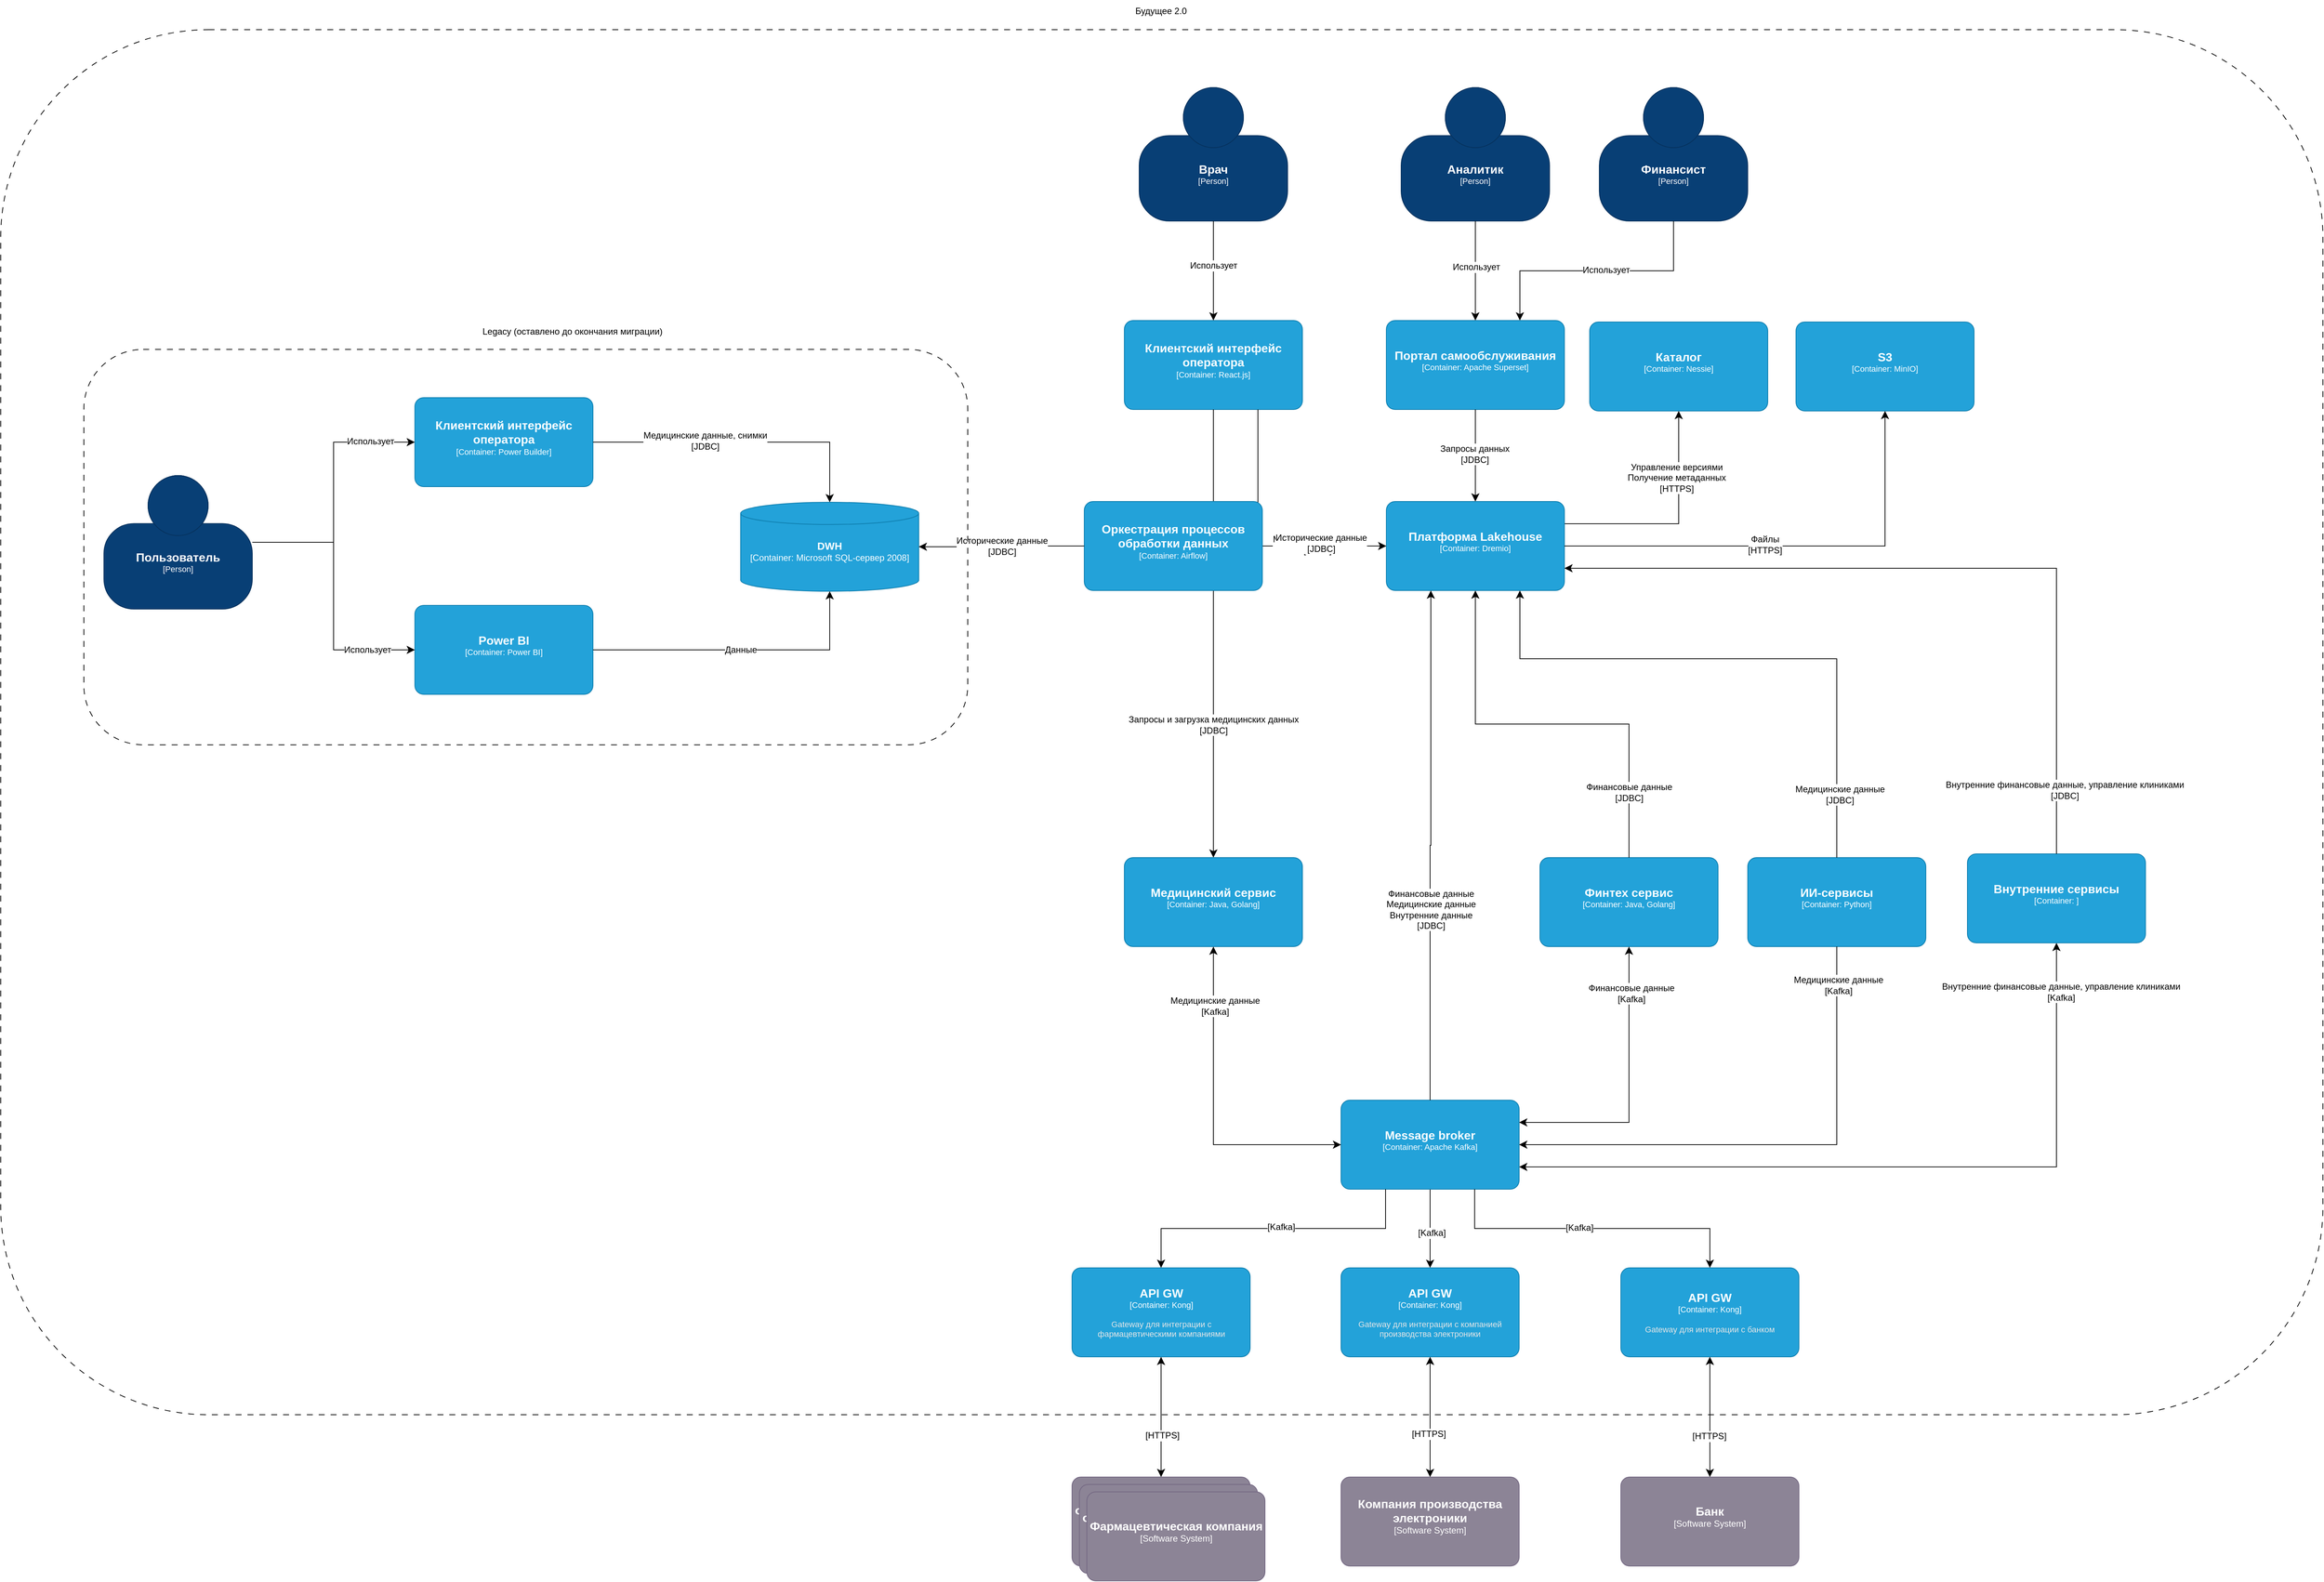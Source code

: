 <mxfile version="26.2.2">
  <diagram name="Страница — 1" id="uG7q1EEevYNbxXRL8vZJ">
    <mxGraphModel dx="4536" dy="4924" grid="0" gridSize="10" guides="1" tooltips="1" connect="1" arrows="1" fold="1" page="0" pageScale="1" pageWidth="827" pageHeight="1169" math="0" shadow="0">
      <root>
        <mxCell id="0" />
        <mxCell id="1" parent="0" />
        <mxCell id="SdztTcA0f9l99ZBEHNse-6" value="" style="rounded=1;whiteSpace=wrap;html=1;fontFamily=Helvetica;fontSize=12;fontColor=default;labelBackgroundColor=default;dashed=1;fillColor=none;dashPattern=8 8;" parent="1" vertex="1">
          <mxGeometry x="-129" y="-2157" width="3129" height="1867" as="geometry" />
        </mxCell>
        <object placeholders="1" c4Name="Фармацевтическая компания" c4Type="Software System" c4Description="" label="&lt;font style=&quot;font-size: 16px&quot;&gt;&lt;b&gt;%c4Name%&lt;/b&gt;&lt;/font&gt;&lt;div&gt;[%c4Type%]&lt;/div&gt;&lt;br&gt;&lt;div&gt;&lt;font style=&quot;font-size: 11px&quot;&gt;&lt;font color=&quot;#cccccc&quot;&gt;%c4Description%&lt;/font&gt;&lt;/div&gt;" id="SdztTcA0f9l99ZBEHNse-5">
          <mxCell style="rounded=1;whiteSpace=wrap;html=1;labelBackgroundColor=none;fillColor=#8C8496;fontColor=#ffffff;align=center;arcSize=10;strokeColor=#736782;metaEdit=1;resizable=0;points=[[0.25,0,0],[0.5,0,0],[0.75,0,0],[1,0.25,0],[1,0.5,0],[1,0.75,0],[0.75,1,0],[0.5,1,0],[0.25,1,0],[0,0.75,0],[0,0.5,0],[0,0.25,0]];" parent="1" vertex="1">
            <mxGeometry x="1314.5" y="-206" width="240" height="120" as="geometry" />
          </mxCell>
        </object>
        <object placeholders="1" c4Name="ИИ-сервисы" c4Type="Container" c4Technology="Python" c4Description="" label="&lt;font style=&quot;font-size: 16px&quot;&gt;&lt;b&gt;%c4Name%&lt;/b&gt;&lt;/font&gt;&lt;div&gt;[%c4Type%: %c4Technology%]&lt;/div&gt;&lt;br&gt;&lt;div&gt;&lt;font style=&quot;font-size: 11px&quot;&gt;&lt;font color=&quot;#E6E6E6&quot;&gt;%c4Description%&lt;/font&gt;&lt;/div&gt;" id="SdztTcA0f9l99ZBEHNse-11">
          <mxCell style="rounded=1;whiteSpace=wrap;html=1;fontSize=11;labelBackgroundColor=none;fillColor=#23A2D9;fontColor=#ffffff;align=center;arcSize=10;strokeColor=#0E7DAD;metaEdit=1;resizable=0;points=[[0.25,0,0],[0.5,0,0],[0.75,0,0],[1,0.25,0],[1,0.5,0],[1,0.75,0],[0.75,1,0],[0.5,1,0],[0.25,1,0],[0,0.75,0],[0,0.5,0],[0,0.25,0]];" parent="1" vertex="1">
            <mxGeometry x="2225" y="-1041" width="240" height="120" as="geometry" />
          </mxCell>
        </object>
        <mxCell id="SdztTcA0f9l99ZBEHNse-26" style="edgeStyle=orthogonalEdgeStyle;shape=connector;rounded=0;orthogonalLoop=1;jettySize=auto;html=1;strokeColor=default;align=center;verticalAlign=middle;fontFamily=Helvetica;fontSize=12;fontColor=default;labelBackgroundColor=default;startSize=8;endArrow=classic;endSize=8;exitX=1;exitY=0.75;exitDx=0;exitDy=0;exitPerimeter=0;startArrow=classic;startFill=1;" parent="1" source="SdztTcA0f9l99ZBEHNse-15" target="SdztTcA0f9l99ZBEHNse-25" edge="1">
          <mxGeometry relative="1" as="geometry">
            <mxPoint x="1381" y="-775" as="sourcePoint" />
          </mxGeometry>
        </mxCell>
        <mxCell id="SdztTcA0f9l99ZBEHNse-27" value="Внутренние финансовые данные, управление клиниками&lt;div&gt;[Kafka]&lt;/div&gt;" style="edgeLabel;html=1;align=center;verticalAlign=middle;resizable=0;points=[];fontSize=12;fontFamily=Helvetica;fontColor=default;labelBackgroundColor=default;" parent="SdztTcA0f9l99ZBEHNse-26" vertex="1" connectable="0">
          <mxGeometry x="-0.192" y="2" relative="1" as="geometry">
            <mxPoint x="315" y="-234" as="offset" />
          </mxGeometry>
        </mxCell>
        <mxCell id="SdztTcA0f9l99ZBEHNse-100" style="edgeStyle=orthogonalEdgeStyle;shape=connector;rounded=0;orthogonalLoop=1;jettySize=auto;html=1;strokeColor=default;align=center;verticalAlign=middle;fontFamily=Helvetica;fontSize=12;fontColor=default;labelBackgroundColor=default;startSize=8;endArrow=classic;endSize=8;" parent="1" source="SdztTcA0f9l99ZBEHNse-15" target="SdztTcA0f9l99ZBEHNse-97" edge="1">
          <mxGeometry relative="1" as="geometry" />
        </mxCell>
        <mxCell id="SdztTcA0f9l99ZBEHNse-109" value="[Kafka]" style="edgeLabel;html=1;align=center;verticalAlign=middle;resizable=0;points=[];fontSize=12;fontFamily=Helvetica;fontColor=default;labelBackgroundColor=default;" parent="SdztTcA0f9l99ZBEHNse-100" vertex="1" connectable="0">
          <mxGeometry x="0.104" y="2" relative="1" as="geometry">
            <mxPoint as="offset" />
          </mxGeometry>
        </mxCell>
        <object placeholders="1" c4Name="Message broker" c4Type="Container" c4Technology="Apache Kafka" c4Description="" label="&lt;font style=&quot;font-size: 16px&quot;&gt;&lt;b&gt;%c4Name%&lt;/b&gt;&lt;/font&gt;&lt;div&gt;[%c4Type%: %c4Technology%]&lt;/div&gt;&lt;br&gt;&lt;div&gt;&lt;font style=&quot;font-size: 11px&quot;&gt;&lt;font color=&quot;#E6E6E6&quot;&gt;%c4Description%&lt;/font&gt;&lt;/div&gt;" id="SdztTcA0f9l99ZBEHNse-15">
          <mxCell style="rounded=1;whiteSpace=wrap;html=1;fontSize=11;labelBackgroundColor=none;fillColor=#23A2D9;fontColor=#ffffff;align=center;arcSize=10;strokeColor=#0E7DAD;metaEdit=1;resizable=0;points=[[0.25,0,0],[0.5,0,0],[0.75,0,0],[1,0.25,0],[1,0.5,0],[1,0.75,0],[0.75,1,0],[0.5,1,0],[0.25,1,0],[0,0.75,0],[0,0.5,0],[0,0.25,0]];" parent="1" vertex="1">
            <mxGeometry x="1677" y="-714" width="240" height="120" as="geometry" />
          </mxCell>
        </object>
        <object placeholders="1" c4Name="Финтех сервис" c4Type="Container" c4Technology="Java, Golang" c4Description="" label="&lt;font style=&quot;font-size: 16px&quot;&gt;&lt;b&gt;%c4Name%&lt;/b&gt;&lt;/font&gt;&lt;div&gt;[%c4Type%: %c4Technology%]&lt;/div&gt;&lt;br&gt;&lt;div&gt;&lt;font style=&quot;font-size: 11px&quot;&gt;&lt;font color=&quot;#E6E6E6&quot;&gt;%c4Description%&lt;/font&gt;&lt;/div&gt;" id="SdztTcA0f9l99ZBEHNse-17">
          <mxCell style="rounded=1;whiteSpace=wrap;html=1;fontSize=11;labelBackgroundColor=none;fillColor=#23A2D9;fontColor=#ffffff;align=center;arcSize=10;strokeColor=#0E7DAD;metaEdit=1;resizable=0;points=[[0.25,0,0],[0.5,0,0],[0.75,0,0],[1,0.25,0],[1,0.5,0],[1,0.75,0],[0.75,1,0],[0.5,1,0],[0.25,1,0],[0,0.75,0],[0,0.5,0],[0,0.25,0]];" parent="1" vertex="1">
            <mxGeometry x="1945" y="-1041" width="240" height="120" as="geometry" />
          </mxCell>
        </object>
        <object placeholders="1" c4Name="Клиентский интерфейс оператора" c4Type="Container" c4Technology="React.js" c4Description="" label="&lt;font style=&quot;font-size: 16px&quot;&gt;&lt;b&gt;%c4Name%&lt;/b&gt;&lt;/font&gt;&lt;div&gt;[%c4Type%: %c4Technology%]&lt;/div&gt;&lt;br&gt;&lt;div&gt;&lt;font style=&quot;font-size: 11px&quot;&gt;&lt;font color=&quot;#E6E6E6&quot;&gt;%c4Description%&lt;/font&gt;&lt;/div&gt;" id="SdztTcA0f9l99ZBEHNse-18">
          <mxCell style="rounded=1;whiteSpace=wrap;html=1;fontSize=11;labelBackgroundColor=none;fillColor=#23A2D9;fontColor=#ffffff;align=center;arcSize=10;strokeColor=#0E7DAD;metaEdit=1;resizable=0;points=[[0.25,0,0],[0.5,0,0],[0.75,0,0],[1,0.25,0],[1,0.5,0],[1,0.75,0],[0.75,1,0],[0.5,1,0],[0.25,1,0],[0,0.75,0],[0,0.5,0],[0,0.25,0]];" parent="1" vertex="1">
            <mxGeometry x="1385" y="-1765" width="240" height="120" as="geometry" />
          </mxCell>
        </object>
        <object placeholders="1" c4Name="Внутренние сервисы" c4Type="Container" c4Technology="" c4Description="" label="&lt;font style=&quot;font-size: 16px&quot;&gt;&lt;b&gt;%c4Name%&lt;/b&gt;&lt;/font&gt;&lt;div&gt;[%c4Type%: %c4Technology%]&lt;/div&gt;&lt;br&gt;&lt;div&gt;&lt;font style=&quot;font-size: 11px&quot;&gt;&lt;font color=&quot;#E6E6E6&quot;&gt;%c4Description%&lt;/font&gt;&lt;/div&gt;" id="SdztTcA0f9l99ZBEHNse-25">
          <mxCell style="rounded=1;whiteSpace=wrap;html=1;fontSize=11;labelBackgroundColor=none;fillColor=#23A2D9;fontColor=#ffffff;align=center;arcSize=10;strokeColor=#0E7DAD;metaEdit=1;resizable=0;points=[[0.25,0,0],[0.5,0,0],[0.75,0,0],[1,0.25,0],[1,0.5,0],[1,0.75,0],[0.75,1,0],[0.5,1,0],[0.25,1,0],[0,0.75,0],[0,0.5,0],[0,0.25,0]];" parent="1" vertex="1">
            <mxGeometry x="2521" y="-1046" width="240" height="120" as="geometry" />
          </mxCell>
        </object>
        <object placeholders="1" c4Name="Каталог" c4Type="Container" c4Technology="Nessie" c4Description="" label="&lt;font style=&quot;font-size: 16px&quot;&gt;&lt;b&gt;%c4Name%&lt;/b&gt;&lt;/font&gt;&lt;div&gt;[%c4Type%: %c4Technology%]&lt;/div&gt;&lt;br&gt;&lt;div&gt;&lt;font style=&quot;font-size: 11px&quot;&gt;&lt;font color=&quot;#E6E6E6&quot;&gt;%c4Description%&lt;/font&gt;&lt;/div&gt;" id="SdztTcA0f9l99ZBEHNse-34">
          <mxCell style="rounded=1;whiteSpace=wrap;html=1;fontSize=11;labelBackgroundColor=none;fillColor=#23A2D9;fontColor=#ffffff;align=center;arcSize=10;strokeColor=#0E7DAD;metaEdit=1;resizable=0;points=[[0.25,0,0],[0.5,0,0],[0.75,0,0],[1,0.25,0],[1,0.5,0],[1,0.75,0],[0.75,1,0],[0.5,1,0],[0.25,1,0],[0,0.75,0],[0,0.5,0],[0,0.25,0]];" parent="1" vertex="1">
            <mxGeometry x="2012" y="-1763" width="240" height="120" as="geometry" />
          </mxCell>
        </object>
        <object placeholders="1" c4Name="S3" c4Type="Container" c4Technology="MinIO" c4Description="" label="&lt;font style=&quot;font-size: 16px&quot;&gt;&lt;b&gt;%c4Name%&lt;/b&gt;&lt;/font&gt;&lt;div&gt;[%c4Type%: %c4Technology%]&lt;/div&gt;&lt;br&gt;&lt;div&gt;&lt;font style=&quot;font-size: 11px&quot;&gt;&lt;font color=&quot;#E6E6E6&quot;&gt;%c4Description%&lt;/font&gt;&lt;/div&gt;" id="SdztTcA0f9l99ZBEHNse-35">
          <mxCell style="rounded=1;whiteSpace=wrap;html=1;fontSize=11;labelBackgroundColor=none;fillColor=#23A2D9;fontColor=#ffffff;align=center;arcSize=10;strokeColor=#0E7DAD;metaEdit=1;resizable=0;points=[[0.25,0,0],[0.5,0,0],[0.75,0,0],[1,0.25,0],[1,0.5,0],[1,0.75,0],[0.75,1,0],[0.5,1,0],[0.25,1,0],[0,0.75,0],[0,0.5,0],[0,0.25,0]];" parent="1" vertex="1">
            <mxGeometry x="2290" y="-1763" width="240" height="120" as="geometry" />
          </mxCell>
        </object>
        <mxCell id="SdztTcA0f9l99ZBEHNse-37" style="edgeStyle=orthogonalEdgeStyle;shape=connector;rounded=0;orthogonalLoop=1;jettySize=auto;html=1;strokeColor=default;align=center;verticalAlign=middle;fontFamily=Helvetica;fontSize=12;fontColor=default;labelBackgroundColor=default;startSize=8;endArrow=classic;endSize=8;exitX=1;exitY=0.25;exitDx=0;exitDy=0;exitPerimeter=0;" parent="1" source="SdztTcA0f9l99ZBEHNse-36" target="SdztTcA0f9l99ZBEHNse-34" edge="1">
          <mxGeometry relative="1" as="geometry" />
        </mxCell>
        <mxCell id="SdztTcA0f9l99ZBEHNse-75" value="&lt;div&gt;Управление версиями&lt;/div&gt;&lt;div&gt;Получение метаданных&lt;/div&gt;[HTTPS]" style="edgeLabel;html=1;align=center;verticalAlign=middle;resizable=0;points=[];fontSize=12;fontFamily=Helvetica;fontColor=default;labelBackgroundColor=default;" parent="SdztTcA0f9l99ZBEHNse-37" vertex="1" connectable="0">
          <mxGeometry x="0.412" y="3" relative="1" as="geometry">
            <mxPoint as="offset" />
          </mxGeometry>
        </mxCell>
        <object placeholders="1" c4Name="Платформа Lakehouse" c4Type="Container" c4Technology="Dremio" c4Description="" label="&lt;font style=&quot;font-size: 16px&quot;&gt;&lt;b&gt;%c4Name%&lt;/b&gt;&lt;/font&gt;&lt;div&gt;[%c4Type%: %c4Technology%]&lt;/div&gt;&lt;br&gt;&lt;div&gt;&lt;font style=&quot;font-size: 11px&quot;&gt;&lt;font color=&quot;#E6E6E6&quot;&gt;%c4Description%&lt;/font&gt;&lt;/div&gt;" id="SdztTcA0f9l99ZBEHNse-36">
          <mxCell style="rounded=1;whiteSpace=wrap;html=1;fontSize=11;labelBackgroundColor=none;fillColor=#23A2D9;fontColor=#ffffff;align=center;arcSize=10;strokeColor=#0E7DAD;metaEdit=1;resizable=0;points=[[0.25,0,0],[0.5,0,0],[0.75,0,0],[1,0.25,0],[1,0.5,0],[1,0.75,0],[0.75,1,0],[0.5,1,0],[0.25,1,0],[0,0.75,0],[0,0.5,0],[0,0.25,0]];" parent="1" vertex="1">
            <mxGeometry x="1738" y="-1521" width="240" height="120" as="geometry" />
          </mxCell>
        </object>
        <mxCell id="SdztTcA0f9l99ZBEHNse-38" style="edgeStyle=orthogonalEdgeStyle;shape=connector;rounded=0;orthogonalLoop=1;jettySize=auto;html=1;entryX=0.5;entryY=1;entryDx=0;entryDy=0;entryPerimeter=0;strokeColor=default;align=center;verticalAlign=middle;fontFamily=Helvetica;fontSize=12;fontColor=default;labelBackgroundColor=default;startSize=8;endArrow=classic;endSize=8;" parent="1" source="SdztTcA0f9l99ZBEHNse-36" target="SdztTcA0f9l99ZBEHNse-35" edge="1">
          <mxGeometry relative="1" as="geometry" />
        </mxCell>
        <mxCell id="SdztTcA0f9l99ZBEHNse-76" value="Файлы&lt;div&gt;[HTTPS]&lt;/div&gt;" style="edgeLabel;html=1;align=center;verticalAlign=middle;resizable=0;points=[];fontSize=12;fontFamily=Helvetica;fontColor=default;labelBackgroundColor=default;" parent="SdztTcA0f9l99ZBEHNse-38" vertex="1" connectable="0">
          <mxGeometry x="-0.12" y="2" relative="1" as="geometry">
            <mxPoint as="offset" />
          </mxGeometry>
        </mxCell>
        <object placeholders="1" c4Name="Портал самообслуживания" c4Type="Container" c4Technology="Apache Superset" c4Description="" label="&lt;font style=&quot;font-size: 16px&quot;&gt;&lt;b&gt;%c4Name%&lt;/b&gt;&lt;/font&gt;&lt;div&gt;[%c4Type%: %c4Technology%]&lt;/div&gt;&lt;br&gt;&lt;div&gt;&lt;font style=&quot;font-size: 11px&quot;&gt;&lt;font color=&quot;#E6E6E6&quot;&gt;%c4Description%&lt;/font&gt;&lt;/div&gt;" id="SdztTcA0f9l99ZBEHNse-52">
          <mxCell style="rounded=1;whiteSpace=wrap;html=1;fontSize=11;labelBackgroundColor=none;fillColor=#23A2D9;fontColor=#ffffff;align=center;arcSize=10;strokeColor=#0E7DAD;metaEdit=1;resizable=0;points=[[0.25,0,0],[0.5,0,0],[0.75,0,0],[1,0.25,0],[1,0.5,0],[1,0.75,0],[0.75,1,0],[0.5,1,0],[0.25,1,0],[0,0.75,0],[0,0.5,0],[0,0.25,0]];" parent="1" vertex="1">
            <mxGeometry x="1738" y="-1765" width="240" height="120" as="geometry" />
          </mxCell>
        </object>
        <mxCell id="SdztTcA0f9l99ZBEHNse-58" style="edgeStyle=orthogonalEdgeStyle;shape=connector;rounded=0;orthogonalLoop=1;jettySize=auto;html=1;entryX=0.75;entryY=1;entryDx=0;entryDy=0;entryPerimeter=0;strokeColor=default;align=center;verticalAlign=middle;fontFamily=Helvetica;fontSize=12;fontColor=default;labelBackgroundColor=default;startSize=8;endArrow=classic;endSize=8;exitX=0.5;exitY=0;exitDx=0;exitDy=0;exitPerimeter=0;" parent="1" source="SdztTcA0f9l99ZBEHNse-11" target="SdztTcA0f9l99ZBEHNse-36" edge="1">
          <mxGeometry relative="1" as="geometry">
            <Array as="points">
              <mxPoint x="2345" y="-1309" />
              <mxPoint x="1918" y="-1309" />
            </Array>
          </mxGeometry>
        </mxCell>
        <mxCell id="SdztTcA0f9l99ZBEHNse-78" value="Медицинские данные&lt;div&gt;[JDBC]&lt;/div&gt;" style="edgeLabel;html=1;align=center;verticalAlign=middle;resizable=0;points=[];fontSize=12;fontFamily=Helvetica;fontColor=default;labelBackgroundColor=default;" parent="SdztTcA0f9l99ZBEHNse-58" vertex="1" connectable="0">
          <mxGeometry x="0.656" y="-2" relative="1" as="geometry">
            <mxPoint x="387" y="185" as="offset" />
          </mxGeometry>
        </mxCell>
        <mxCell id="SdztTcA0f9l99ZBEHNse-59" style="edgeStyle=orthogonalEdgeStyle;shape=connector;rounded=0;orthogonalLoop=1;jettySize=auto;html=1;strokeColor=default;align=center;verticalAlign=middle;fontFamily=Helvetica;fontSize=12;fontColor=default;labelBackgroundColor=default;startSize=8;endArrow=classic;endSize=8;exitX=0.5;exitY=0;exitDx=0;exitDy=0;exitPerimeter=0;" parent="1" source="SdztTcA0f9l99ZBEHNse-17" target="SdztTcA0f9l99ZBEHNse-36" edge="1">
          <mxGeometry relative="1" as="geometry" />
        </mxCell>
        <mxCell id="SdztTcA0f9l99ZBEHNse-77" value="&lt;div&gt;Финансовые данные&lt;/div&gt;[JDBC]" style="edgeLabel;html=1;align=center;verticalAlign=middle;resizable=0;points=[];fontSize=12;fontFamily=Helvetica;fontColor=default;labelBackgroundColor=default;" parent="SdztTcA0f9l99ZBEHNse-59" vertex="1" connectable="0">
          <mxGeometry x="0.547" relative="1" as="geometry">
            <mxPoint x="207" y="143" as="offset" />
          </mxGeometry>
        </mxCell>
        <mxCell id="SdztTcA0f9l99ZBEHNse-60" style="edgeStyle=orthogonalEdgeStyle;shape=connector;rounded=0;orthogonalLoop=1;jettySize=auto;html=1;entryX=1;entryY=0.25;entryDx=0;entryDy=0;entryPerimeter=0;strokeColor=default;align=center;verticalAlign=middle;fontFamily=Helvetica;fontSize=12;fontColor=default;labelBackgroundColor=default;startSize=8;endArrow=classic;endSize=8;exitX=0.5;exitY=1;exitDx=0;exitDy=0;exitPerimeter=0;startArrow=classic;startFill=1;" parent="1" source="SdztTcA0f9l99ZBEHNse-17" target="SdztTcA0f9l99ZBEHNse-15" edge="1">
          <mxGeometry relative="1" as="geometry" />
        </mxCell>
        <mxCell id="SdztTcA0f9l99ZBEHNse-62" value="Финансовые данные&lt;div&gt;[Kafka]&lt;/div&gt;" style="edgeLabel;html=1;align=center;verticalAlign=middle;resizable=0;points=[];fontSize=12;fontFamily=Helvetica;fontColor=default;labelBackgroundColor=default;" parent="SdztTcA0f9l99ZBEHNse-60" vertex="1" connectable="0">
          <mxGeometry x="-0.084" y="3" relative="1" as="geometry">
            <mxPoint y="-114" as="offset" />
          </mxGeometry>
        </mxCell>
        <mxCell id="SdztTcA0f9l99ZBEHNse-61" style="edgeStyle=orthogonalEdgeStyle;shape=connector;rounded=0;orthogonalLoop=1;jettySize=auto;html=1;entryX=1;entryY=0.5;entryDx=0;entryDy=0;entryPerimeter=0;strokeColor=default;align=center;verticalAlign=middle;fontFamily=Helvetica;fontSize=12;fontColor=default;labelBackgroundColor=default;startSize=8;endArrow=classic;endSize=8;exitX=0.5;exitY=1;exitDx=0;exitDy=0;exitPerimeter=0;" parent="1" source="SdztTcA0f9l99ZBEHNse-11" target="SdztTcA0f9l99ZBEHNse-15" edge="1">
          <mxGeometry relative="1" as="geometry" />
        </mxCell>
        <mxCell id="SdztTcA0f9l99ZBEHNse-63" value="Медицинские данные&lt;div&gt;[Kafka]&lt;/div&gt;" style="edgeLabel;html=1;align=center;verticalAlign=middle;resizable=0;points=[];fontSize=12;fontFamily=Helvetica;fontColor=default;labelBackgroundColor=default;" parent="SdztTcA0f9l99ZBEHNse-61" vertex="1" connectable="0">
          <mxGeometry x="0.319" y="1" relative="1" as="geometry">
            <mxPoint x="193" y="-216" as="offset" />
          </mxGeometry>
        </mxCell>
        <mxCell id="SdztTcA0f9l99ZBEHNse-65" style="edgeStyle=orthogonalEdgeStyle;shape=connector;rounded=0;orthogonalLoop=1;jettySize=auto;html=1;exitX=0.5;exitY=0;exitDx=0;exitDy=0;exitPerimeter=0;entryX=1;entryY=0.75;entryDx=0;entryDy=0;entryPerimeter=0;strokeColor=default;align=center;verticalAlign=middle;fontFamily=Helvetica;fontSize=12;fontColor=default;labelBackgroundColor=default;startSize=8;endArrow=classic;endSize=8;" parent="1" source="SdztTcA0f9l99ZBEHNse-25" target="SdztTcA0f9l99ZBEHNse-36" edge="1">
          <mxGeometry relative="1" as="geometry">
            <Array as="points">
              <mxPoint x="2641" y="-1431" />
            </Array>
          </mxGeometry>
        </mxCell>
        <mxCell id="SdztTcA0f9l99ZBEHNse-79" value="Внутренние финансовые данные, управление клиниками&lt;div&gt;[JDBC]&lt;/div&gt;" style="edgeLabel;html=1;align=center;verticalAlign=middle;resizable=0;points=[];fontSize=12;fontFamily=Helvetica;fontColor=default;labelBackgroundColor=default;" parent="SdztTcA0f9l99ZBEHNse-65" vertex="1" connectable="0">
          <mxGeometry x="0.747" y="-2" relative="1" as="geometry">
            <mxPoint x="541" y="301" as="offset" />
          </mxGeometry>
        </mxCell>
        <mxCell id="SdztTcA0f9l99ZBEHNse-66" style="edgeStyle=orthogonalEdgeStyle;shape=connector;rounded=0;orthogonalLoop=1;jettySize=auto;html=1;entryX=0.25;entryY=1;entryDx=0;entryDy=0;entryPerimeter=0;strokeColor=default;align=center;verticalAlign=middle;fontFamily=Helvetica;fontSize=12;fontColor=default;labelBackgroundColor=default;startSize=8;endArrow=classic;endSize=8;" parent="1" source="SdztTcA0f9l99ZBEHNse-15" target="SdztTcA0f9l99ZBEHNse-36" edge="1">
          <mxGeometry relative="1" as="geometry" />
        </mxCell>
        <mxCell id="SdztTcA0f9l99ZBEHNse-80" value="&lt;div&gt;Финансовые данные&lt;/div&gt;&lt;div&gt;Медицинские данные&lt;/div&gt;&lt;div&gt;Внутренние данные&lt;/div&gt;[JDBC]" style="edgeLabel;html=1;align=center;verticalAlign=middle;resizable=0;points=[];fontSize=12;fontFamily=Helvetica;fontColor=default;labelBackgroundColor=default;" parent="SdztTcA0f9l99ZBEHNse-66" vertex="1" connectable="0">
          <mxGeometry x="-0.252" y="-1" relative="1" as="geometry">
            <mxPoint as="offset" />
          </mxGeometry>
        </mxCell>
        <object placeholders="1" c4Name="Аналитик" c4Type="Person" c4Description="" label="&lt;font style=&quot;font-size: 16px&quot;&gt;&lt;b&gt;%c4Name%&lt;/b&gt;&lt;/font&gt;&lt;div&gt;[%c4Type%]&lt;/div&gt;&lt;br&gt;&lt;div&gt;&lt;font style=&quot;font-size: 11px&quot;&gt;&lt;font color=&quot;#cccccc&quot;&gt;%c4Description%&lt;/font&gt;&lt;/div&gt;" id="SdztTcA0f9l99ZBEHNse-67">
          <mxCell style="html=1;fontSize=11;dashed=0;whiteSpace=wrap;fillColor=#083F75;strokeColor=#06315C;fontColor=#ffffff;shape=mxgraph.c4.person2;align=center;metaEdit=1;points=[[0.5,0,0],[1,0.5,0],[1,0.75,0],[0.75,1,0],[0.5,1,0],[0.25,1,0],[0,0.75,0],[0,0.5,0]];resizable=0;" parent="1" vertex="1">
            <mxGeometry x="1758" y="-2079" width="200" height="180" as="geometry" />
          </mxCell>
        </object>
        <mxCell id="SdztTcA0f9l99ZBEHNse-70" style="edgeStyle=orthogonalEdgeStyle;shape=connector;rounded=0;orthogonalLoop=1;jettySize=auto;html=1;entryX=0.5;entryY=0;entryDx=0;entryDy=0;entryPerimeter=0;strokeColor=default;align=center;verticalAlign=middle;fontFamily=Helvetica;fontSize=12;fontColor=default;labelBackgroundColor=default;startSize=8;endArrow=classic;endSize=8;exitX=0.5;exitY=1;exitDx=0;exitDy=0;exitPerimeter=0;" parent="1" source="SdztTcA0f9l99ZBEHNse-52" target="SdztTcA0f9l99ZBEHNse-36" edge="1">
          <mxGeometry relative="1" as="geometry" />
        </mxCell>
        <mxCell id="SdztTcA0f9l99ZBEHNse-73" value="&lt;div&gt;Запросы данных&lt;/div&gt;[JDBC]" style="edgeLabel;html=1;align=center;verticalAlign=middle;resizable=0;points=[];fontSize=12;fontFamily=Helvetica;fontColor=default;labelBackgroundColor=default;" parent="SdztTcA0f9l99ZBEHNse-70" vertex="1" connectable="0">
          <mxGeometry x="-0.032" y="-1" relative="1" as="geometry">
            <mxPoint as="offset" />
          </mxGeometry>
        </mxCell>
        <mxCell id="SdztTcA0f9l99ZBEHNse-71" style="edgeStyle=orthogonalEdgeStyle;shape=connector;rounded=0;orthogonalLoop=1;jettySize=auto;html=1;entryX=0.5;entryY=0;entryDx=0;entryDy=0;entryPerimeter=0;strokeColor=default;align=center;verticalAlign=middle;fontFamily=Helvetica;fontSize=12;fontColor=default;labelBackgroundColor=default;startSize=8;endArrow=classic;endSize=8;exitX=0.5;exitY=1;exitDx=0;exitDy=0;exitPerimeter=0;" parent="1" source="SdztTcA0f9l99ZBEHNse-67" target="SdztTcA0f9l99ZBEHNse-52" edge="1">
          <mxGeometry relative="1" as="geometry" />
        </mxCell>
        <mxCell id="SdztTcA0f9l99ZBEHNse-72" value="Использует" style="edgeLabel;html=1;align=center;verticalAlign=middle;resizable=0;points=[];fontSize=12;fontFamily=Helvetica;fontColor=default;labelBackgroundColor=default;" parent="SdztTcA0f9l99ZBEHNse-71" vertex="1" connectable="0">
          <mxGeometry x="-0.079" y="1" relative="1" as="geometry">
            <mxPoint as="offset" />
          </mxGeometry>
        </mxCell>
        <object placeholders="1" c4Name="Врач" c4Type="Person" c4Description="" label="&lt;font style=&quot;font-size: 16px&quot;&gt;&lt;b&gt;%c4Name%&lt;/b&gt;&lt;/font&gt;&lt;div&gt;[%c4Type%]&lt;/div&gt;&lt;br&gt;&lt;div&gt;&lt;font style=&quot;font-size: 11px&quot;&gt;&lt;font color=&quot;#cccccc&quot;&gt;%c4Description%&lt;/font&gt;&lt;/div&gt;" id="SdztTcA0f9l99ZBEHNse-83">
          <mxCell style="html=1;fontSize=11;dashed=0;whiteSpace=wrap;fillColor=#083F75;strokeColor=#06315C;fontColor=#ffffff;shape=mxgraph.c4.person2;align=center;metaEdit=1;points=[[0.5,0,0],[1,0.5,0],[1,0.75,0],[0.75,1,0],[0.5,1,0],[0.25,1,0],[0,0.75,0],[0,0.5,0]];resizable=0;" parent="1" vertex="1">
            <mxGeometry x="1405" y="-2079" width="200" height="180" as="geometry" />
          </mxCell>
        </object>
        <mxCell id="SdztTcA0f9l99ZBEHNse-84" style="edgeStyle=orthogonalEdgeStyle;shape=connector;rounded=0;orthogonalLoop=1;jettySize=auto;html=1;entryX=0.5;entryY=0;entryDx=0;entryDy=0;entryPerimeter=0;strokeColor=default;align=center;verticalAlign=middle;fontFamily=Helvetica;fontSize=12;fontColor=default;labelBackgroundColor=default;startSize=8;endArrow=classic;endSize=8;" parent="1" source="SdztTcA0f9l99ZBEHNse-83" target="SdztTcA0f9l99ZBEHNse-18" edge="1">
          <mxGeometry relative="1" as="geometry" />
        </mxCell>
        <mxCell id="SdztTcA0f9l99ZBEHNse-87" value="Использует" style="edgeLabel;html=1;align=center;verticalAlign=middle;resizable=0;points=[];fontSize=12;fontFamily=Helvetica;fontColor=default;labelBackgroundColor=default;" parent="SdztTcA0f9l99ZBEHNse-84" vertex="1" connectable="0">
          <mxGeometry x="0.657" y="1" relative="1" as="geometry">
            <mxPoint x="-1" y="-51" as="offset" />
          </mxGeometry>
        </mxCell>
        <object placeholders="1" c4Name="Компания производства электроники" c4Type="Software System" c4Description="" label="&lt;font style=&quot;font-size: 16px&quot;&gt;&lt;b&gt;%c4Name%&lt;/b&gt;&lt;/font&gt;&lt;div&gt;[%c4Type%]&lt;/div&gt;&lt;br&gt;&lt;div&gt;&lt;font style=&quot;font-size: 11px&quot;&gt;&lt;font color=&quot;#cccccc&quot;&gt;%c4Description%&lt;/font&gt;&lt;/div&gt;" id="SdztTcA0f9l99ZBEHNse-88">
          <mxCell style="rounded=1;whiteSpace=wrap;html=1;labelBackgroundColor=none;fillColor=#8C8496;fontColor=#ffffff;align=center;arcSize=10;strokeColor=#736782;metaEdit=1;resizable=0;points=[[0.25,0,0],[0.5,0,0],[0.75,0,0],[1,0.25,0],[1,0.5,0],[1,0.75,0],[0.75,1,0],[0.5,1,0],[0.25,1,0],[0,0.75,0],[0,0.5,0],[0,0.25,0]];" parent="1" vertex="1">
            <mxGeometry x="1677" y="-206" width="240" height="120" as="geometry" />
          </mxCell>
        </object>
        <object placeholders="1" c4Name="Банк" c4Type="Software System" c4Description="" label="&lt;font style=&quot;font-size: 16px&quot;&gt;&lt;b&gt;%c4Name%&lt;/b&gt;&lt;/font&gt;&lt;div&gt;[%c4Type%]&lt;/div&gt;&lt;br&gt;&lt;div&gt;&lt;font style=&quot;font-size: 11px&quot;&gt;&lt;font color=&quot;#cccccc&quot;&gt;%c4Description%&lt;/font&gt;&lt;/div&gt;" id="SdztTcA0f9l99ZBEHNse-89">
          <mxCell style="rounded=1;whiteSpace=wrap;html=1;labelBackgroundColor=none;fillColor=#8C8496;fontColor=#ffffff;align=center;arcSize=10;strokeColor=#736782;metaEdit=1;resizable=0;points=[[0.25,0,0],[0.5,0,0],[0.75,0,0],[1,0.25,0],[1,0.5,0],[1,0.75,0],[0.75,1,0],[0.5,1,0],[0.25,1,0],[0,0.75,0],[0,0.5,0],[0,0.25,0]];" parent="1" vertex="1">
            <mxGeometry x="2054" y="-206" width="240" height="120" as="geometry" />
          </mxCell>
        </object>
        <mxCell id="SdztTcA0f9l99ZBEHNse-93" value="Будущее 2.0" style="text;html=1;align=center;verticalAlign=middle;whiteSpace=wrap;rounded=0;fontFamily=Helvetica;fontSize=12;fontColor=default;labelBackgroundColor=default;" parent="1" vertex="1">
          <mxGeometry x="1375" y="-2197" width="119" height="30" as="geometry" />
        </mxCell>
        <object placeholders="1" c4Name="API GW" c4Type="Container" c4Technology="Kong" c4Description="Gateway для интеграции с фармацевтическими компаниями" label="&lt;font style=&quot;font-size: 16px&quot;&gt;&lt;b&gt;%c4Name%&lt;/b&gt;&lt;/font&gt;&lt;div&gt;[%c4Type%: %c4Technology%]&lt;/div&gt;&lt;br&gt;&lt;div&gt;&lt;font style=&quot;font-size: 11px&quot;&gt;&lt;font color=&quot;#E6E6E6&quot;&gt;%c4Description%&lt;/font&gt;&lt;/div&gt;" id="SdztTcA0f9l99ZBEHNse-94">
          <mxCell style="rounded=1;whiteSpace=wrap;html=1;fontSize=11;labelBackgroundColor=none;fillColor=#23A2D9;fontColor=#ffffff;align=center;arcSize=10;strokeColor=#0E7DAD;metaEdit=1;resizable=0;points=[[0.25,0,0],[0.5,0,0],[0.75,0,0],[1,0.25,0],[1,0.5,0],[1,0.75,0],[0.75,1,0],[0.5,1,0],[0.25,1,0],[0,0.75,0],[0,0.5,0],[0,0.25,0]];" parent="1" vertex="1">
            <mxGeometry x="1314.5" y="-488" width="240" height="120" as="geometry" />
          </mxCell>
        </object>
        <object placeholders="1" c4Name="API GW" c4Type="Container" c4Technology="Kong" c4Description="Gateway для интеграции с компанией производства электроники" label="&lt;font style=&quot;font-size: 16px&quot;&gt;&lt;b&gt;%c4Name%&lt;/b&gt;&lt;/font&gt;&lt;div&gt;[%c4Type%: %c4Technology%]&lt;/div&gt;&lt;br&gt;&lt;div&gt;&lt;font style=&quot;font-size: 11px&quot;&gt;&lt;font color=&quot;#E6E6E6&quot;&gt;%c4Description%&lt;/font&gt;&lt;/div&gt;" id="SdztTcA0f9l99ZBEHNse-97">
          <mxCell style="rounded=1;whiteSpace=wrap;html=1;fontSize=11;labelBackgroundColor=none;fillColor=#23A2D9;fontColor=#ffffff;align=center;arcSize=10;strokeColor=#0E7DAD;metaEdit=1;resizable=0;points=[[0.25,0,0],[0.5,0,0],[0.75,0,0],[1,0.25,0],[1,0.5,0],[1,0.75,0],[0.75,1,0],[0.5,1,0],[0.25,1,0],[0,0.75,0],[0,0.5,0],[0,0.25,0]];" parent="1" vertex="1">
            <mxGeometry x="1677" y="-488" width="240" height="120" as="geometry" />
          </mxCell>
        </object>
        <object placeholders="1" c4Name="API GW" c4Type="Container" c4Technology="Kong" c4Description="Gateway для интеграции с банком" label="&lt;font style=&quot;font-size: 16px&quot;&gt;&lt;b&gt;%c4Name%&lt;/b&gt;&lt;/font&gt;&lt;div&gt;[%c4Type%: %c4Technology%]&lt;/div&gt;&lt;br&gt;&lt;div&gt;&lt;font style=&quot;font-size: 11px&quot;&gt;&lt;font color=&quot;#E6E6E6&quot;&gt;%c4Description%&lt;/font&gt;&lt;/div&gt;" id="SdztTcA0f9l99ZBEHNse-98">
          <mxCell style="rounded=1;whiteSpace=wrap;html=1;fontSize=11;labelBackgroundColor=none;fillColor=#23A2D9;fontColor=#ffffff;align=center;arcSize=10;strokeColor=#0E7DAD;metaEdit=1;resizable=0;points=[[0.25,0,0],[0.5,0,0],[0.75,0,0],[1,0.25,0],[1,0.5,0],[1,0.75,0],[0.75,1,0],[0.5,1,0],[0.25,1,0],[0,0.75,0],[0,0.5,0],[0,0.25,0]];" parent="1" vertex="1">
            <mxGeometry x="2054" y="-488" width="240" height="120" as="geometry" />
          </mxCell>
        </object>
        <mxCell id="SdztTcA0f9l99ZBEHNse-99" style="edgeStyle=orthogonalEdgeStyle;shape=connector;rounded=0;orthogonalLoop=1;jettySize=auto;html=1;entryX=0.5;entryY=0;entryDx=0;entryDy=0;entryPerimeter=0;strokeColor=default;align=center;verticalAlign=middle;fontFamily=Helvetica;fontSize=12;fontColor=default;labelBackgroundColor=default;startSize=8;endArrow=classic;endSize=8;exitX=0.25;exitY=1;exitDx=0;exitDy=0;exitPerimeter=0;" parent="1" source="SdztTcA0f9l99ZBEHNse-15" target="SdztTcA0f9l99ZBEHNse-94" edge="1">
          <mxGeometry relative="1" as="geometry" />
        </mxCell>
        <mxCell id="SdztTcA0f9l99ZBEHNse-108" value="[Kafka]" style="edgeLabel;html=1;align=center;verticalAlign=middle;resizable=0;points=[];fontSize=12;fontFamily=Helvetica;fontColor=default;labelBackgroundColor=default;" parent="SdztTcA0f9l99ZBEHNse-99" vertex="1" connectable="0">
          <mxGeometry x="-0.05" y="-2" relative="1" as="geometry">
            <mxPoint as="offset" />
          </mxGeometry>
        </mxCell>
        <mxCell id="SdztTcA0f9l99ZBEHNse-101" style="edgeStyle=orthogonalEdgeStyle;shape=connector;rounded=0;orthogonalLoop=1;jettySize=auto;html=1;exitX=0.75;exitY=1;exitDx=0;exitDy=0;exitPerimeter=0;entryX=0.5;entryY=0;entryDx=0;entryDy=0;entryPerimeter=0;strokeColor=default;align=center;verticalAlign=middle;fontFamily=Helvetica;fontSize=12;fontColor=default;labelBackgroundColor=default;startSize=8;endArrow=classic;endSize=8;" parent="1" source="SdztTcA0f9l99ZBEHNse-15" target="SdztTcA0f9l99ZBEHNse-98" edge="1">
          <mxGeometry relative="1" as="geometry" />
        </mxCell>
        <mxCell id="SdztTcA0f9l99ZBEHNse-110" value="[Kafka]" style="edgeLabel;html=1;align=center;verticalAlign=middle;resizable=0;points=[];fontSize=12;fontFamily=Helvetica;fontColor=default;labelBackgroundColor=default;" parent="SdztTcA0f9l99ZBEHNse-101" vertex="1" connectable="0">
          <mxGeometry x="-0.084" y="1" relative="1" as="geometry">
            <mxPoint as="offset" />
          </mxGeometry>
        </mxCell>
        <mxCell id="SdztTcA0f9l99ZBEHNse-102" style="edgeStyle=orthogonalEdgeStyle;shape=connector;rounded=0;orthogonalLoop=1;jettySize=auto;html=1;exitX=0.5;exitY=1;exitDx=0;exitDy=0;exitPerimeter=0;entryX=0.5;entryY=0;entryDx=0;entryDy=0;entryPerimeter=0;strokeColor=default;align=center;verticalAlign=middle;fontFamily=Helvetica;fontSize=12;fontColor=default;labelBackgroundColor=default;startSize=8;endArrow=classic;endSize=8;startArrow=classic;startFill=1;" parent="1" source="SdztTcA0f9l99ZBEHNse-94" target="SdztTcA0f9l99ZBEHNse-5" edge="1">
          <mxGeometry relative="1" as="geometry" />
        </mxCell>
        <mxCell id="SdztTcA0f9l99ZBEHNse-105" value="[HTTPS]" style="edgeLabel;html=1;align=center;verticalAlign=middle;resizable=0;points=[];fontSize=12;fontFamily=Helvetica;fontColor=default;labelBackgroundColor=default;" parent="SdztTcA0f9l99ZBEHNse-102" vertex="1" connectable="0">
          <mxGeometry x="0.311" y="1" relative="1" as="geometry">
            <mxPoint as="offset" />
          </mxGeometry>
        </mxCell>
        <mxCell id="SdztTcA0f9l99ZBEHNse-103" style="edgeStyle=orthogonalEdgeStyle;shape=connector;rounded=0;orthogonalLoop=1;jettySize=auto;html=1;exitX=0.5;exitY=1;exitDx=0;exitDy=0;exitPerimeter=0;entryX=0.5;entryY=0;entryDx=0;entryDy=0;entryPerimeter=0;strokeColor=default;align=center;verticalAlign=middle;fontFamily=Helvetica;fontSize=12;fontColor=default;labelBackgroundColor=default;startSize=8;endArrow=classic;endSize=8;startArrow=classic;startFill=1;" parent="1" source="SdztTcA0f9l99ZBEHNse-97" target="SdztTcA0f9l99ZBEHNse-88" edge="1">
          <mxGeometry relative="1" as="geometry" />
        </mxCell>
        <mxCell id="SdztTcA0f9l99ZBEHNse-106" value="[HTTPS]" style="edgeLabel;html=1;align=center;verticalAlign=middle;resizable=0;points=[];fontSize=12;fontFamily=Helvetica;fontColor=default;labelBackgroundColor=default;" parent="SdztTcA0f9l99ZBEHNse-103" vertex="1" connectable="0">
          <mxGeometry x="0.282" y="-2" relative="1" as="geometry">
            <mxPoint as="offset" />
          </mxGeometry>
        </mxCell>
        <mxCell id="SdztTcA0f9l99ZBEHNse-104" style="edgeStyle=orthogonalEdgeStyle;shape=connector;rounded=0;orthogonalLoop=1;jettySize=auto;html=1;exitX=0.5;exitY=1;exitDx=0;exitDy=0;exitPerimeter=0;entryX=0.5;entryY=0;entryDx=0;entryDy=0;entryPerimeter=0;strokeColor=default;align=center;verticalAlign=middle;fontFamily=Helvetica;fontSize=12;fontColor=default;labelBackgroundColor=default;startSize=8;endArrow=classic;endSize=8;startArrow=classic;startFill=1;" parent="1" source="SdztTcA0f9l99ZBEHNse-98" target="SdztTcA0f9l99ZBEHNse-89" edge="1">
          <mxGeometry relative="1" as="geometry" />
        </mxCell>
        <mxCell id="SdztTcA0f9l99ZBEHNse-107" value="[HTTPS]" style="edgeLabel;html=1;align=center;verticalAlign=middle;resizable=0;points=[];fontSize=12;fontFamily=Helvetica;fontColor=default;labelBackgroundColor=default;" parent="SdztTcA0f9l99ZBEHNse-104" vertex="1" connectable="0">
          <mxGeometry x="0.319" y="-1" relative="1" as="geometry">
            <mxPoint as="offset" />
          </mxGeometry>
        </mxCell>
        <object placeholders="1" c4Name="Фармацевтическая компания" c4Type="Software System" c4Description="" label="&lt;font style=&quot;font-size: 16px&quot;&gt;&lt;b&gt;%c4Name%&lt;/b&gt;&lt;/font&gt;&lt;div&gt;[%c4Type%]&lt;/div&gt;&lt;br&gt;&lt;div&gt;&lt;font style=&quot;font-size: 11px&quot;&gt;&lt;font color=&quot;#cccccc&quot;&gt;%c4Description%&lt;/font&gt;&lt;/div&gt;" id="SdztTcA0f9l99ZBEHNse-111">
          <mxCell style="rounded=1;whiteSpace=wrap;html=1;labelBackgroundColor=none;fillColor=#8C8496;fontColor=#ffffff;align=center;arcSize=10;strokeColor=#736782;metaEdit=1;resizable=0;points=[[0.25,0,0],[0.5,0,0],[0.75,0,0],[1,0.25,0],[1,0.5,0],[1,0.75,0],[0.75,1,0],[0.5,1,0],[0.25,1,0],[0,0.75,0],[0,0.5,0],[0,0.25,0]];" parent="1" vertex="1">
            <mxGeometry x="1324.5" y="-196" width="240" height="120" as="geometry" />
          </mxCell>
        </object>
        <object placeholders="1" c4Name="Фармацевтическая компания" c4Type="Software System" c4Description="" label="&lt;font style=&quot;font-size: 16px&quot;&gt;&lt;b&gt;%c4Name%&lt;/b&gt;&lt;/font&gt;&lt;div&gt;[%c4Type%]&lt;/div&gt;&lt;br&gt;&lt;div&gt;&lt;font style=&quot;font-size: 11px&quot;&gt;&lt;font color=&quot;#cccccc&quot;&gt;%c4Description%&lt;/font&gt;&lt;/div&gt;" id="SdztTcA0f9l99ZBEHNse-112">
          <mxCell style="rounded=1;whiteSpace=wrap;html=1;labelBackgroundColor=none;fillColor=#8C8496;fontColor=#ffffff;align=center;arcSize=10;strokeColor=#736782;metaEdit=1;resizable=0;points=[[0.25,0,0],[0.5,0,0],[0.75,0,0],[1,0.25,0],[1,0.5,0],[1,0.75,0],[0.75,1,0],[0.5,1,0],[0.25,1,0],[0,0.75,0],[0,0.5,0],[0,0.25,0]];" parent="1" vertex="1">
            <mxGeometry x="1334.5" y="-186" width="240" height="120" as="geometry" />
          </mxCell>
        </object>
        <mxCell id="TTE3WcjeSsTBJa6cTezX-1" style="edgeStyle=orthogonalEdgeStyle;rounded=0;orthogonalLoop=1;jettySize=auto;html=1;entryX=0.5;entryY=0;entryDx=0;entryDy=0;entryPerimeter=0;fontSize=12;startSize=8;endSize=8;exitX=0.5;exitY=1;exitDx=0;exitDy=0;exitPerimeter=0;" parent="1" source="SdztTcA0f9l99ZBEHNse-18" target="TTE3WcjeSsTBJa6cTezX-3" edge="1">
          <mxGeometry relative="1" as="geometry" />
        </mxCell>
        <mxCell id="TTE3WcjeSsTBJa6cTezX-2" value="&lt;div&gt;Запросы и загрузка медицинских данных&lt;/div&gt;[JDBC]" style="edgeLabel;html=1;align=center;verticalAlign=middle;resizable=0;points=[];fontSize=12;" parent="TTE3WcjeSsTBJa6cTezX-1" vertex="1" connectable="0">
          <mxGeometry x="-0.621" y="-3" relative="1" as="geometry">
            <mxPoint x="3" y="310" as="offset" />
          </mxGeometry>
        </mxCell>
        <object placeholders="1" c4Name="Медицинский сервис" c4Type="Container" c4Technology="Java, Golang" c4Description="" label="&lt;font style=&quot;font-size: 16px&quot;&gt;&lt;b&gt;%c4Name%&lt;/b&gt;&lt;/font&gt;&lt;div&gt;[%c4Type%: %c4Technology%]&lt;/div&gt;&lt;br&gt;&lt;div&gt;&lt;font style=&quot;font-size: 11px&quot;&gt;&lt;font color=&quot;#E6E6E6&quot;&gt;%c4Description%&lt;/font&gt;&lt;/div&gt;" id="TTE3WcjeSsTBJa6cTezX-3">
          <mxCell style="rounded=1;whiteSpace=wrap;html=1;fontSize=11;labelBackgroundColor=none;fillColor=#23A2D9;fontColor=#ffffff;align=center;arcSize=10;strokeColor=#0E7DAD;metaEdit=1;resizable=0;points=[[0.25,0,0],[0.5,0,0],[0.75,0,0],[1,0.25,0],[1,0.5,0],[1,0.75,0],[0.75,1,0],[0.5,1,0],[0.25,1,0],[0,0.75,0],[0,0.5,0],[0,0.25,0]];" parent="1" vertex="1">
            <mxGeometry x="1385" y="-1041" width="240" height="120" as="geometry" />
          </mxCell>
        </object>
        <mxCell id="TTE3WcjeSsTBJa6cTezX-4" style="edgeStyle=orthogonalEdgeStyle;rounded=0;orthogonalLoop=1;jettySize=auto;html=1;entryX=0;entryY=0.5;entryDx=0;entryDy=0;entryPerimeter=0;fontSize=12;startSize=8;endSize=8;exitX=0.5;exitY=1;exitDx=0;exitDy=0;exitPerimeter=0;startArrow=classic;startFill=1;" parent="1" source="TTE3WcjeSsTBJa6cTezX-3" target="SdztTcA0f9l99ZBEHNse-15" edge="1">
          <mxGeometry relative="1" as="geometry" />
        </mxCell>
        <mxCell id="TTE3WcjeSsTBJa6cTezX-5" value="&lt;div&gt;Медицинские данные&lt;/div&gt;[Kafka]" style="edgeLabel;html=1;align=center;verticalAlign=middle;resizable=0;points=[];fontSize=12;fontFamily=Helvetica;fontColor=default;labelBackgroundColor=default;" parent="TTE3WcjeSsTBJa6cTezX-4" vertex="1" connectable="0">
          <mxGeometry x="-0.636" y="2" relative="1" as="geometry">
            <mxPoint as="offset" />
          </mxGeometry>
        </mxCell>
        <mxCell id="TTE3WcjeSsTBJa6cTezX-6" style="edgeStyle=orthogonalEdgeStyle;shape=connector;rounded=0;orthogonalLoop=1;jettySize=auto;html=1;entryX=0;entryY=0.5;entryDx=0;entryDy=0;entryPerimeter=0;strokeColor=default;align=center;verticalAlign=middle;fontFamily=Helvetica;fontSize=12;fontColor=default;labelBackgroundColor=default;startSize=8;endArrow=classic;endSize=8;exitX=0.75;exitY=1;exitDx=0;exitDy=0;exitPerimeter=0;" parent="1" source="SdztTcA0f9l99ZBEHNse-18" target="SdztTcA0f9l99ZBEHNse-36" edge="1">
          <mxGeometry relative="1" as="geometry" />
        </mxCell>
        <mxCell id="TTE3WcjeSsTBJa6cTezX-7" value="Медицинские данные&lt;div&gt;[JDBC]&lt;/div&gt;" style="edgeLabel;html=1;align=center;verticalAlign=middle;resizable=0;points=[];fontSize=12;fontFamily=Helvetica;fontColor=default;labelBackgroundColor=default;" parent="TTE3WcjeSsTBJa6cTezX-6" vertex="1" connectable="0">
          <mxGeometry x="0.476" y="2" relative="1" as="geometry">
            <mxPoint as="offset" />
          </mxGeometry>
        </mxCell>
        <object placeholders="1" c4Name="Финансист" c4Type="Person" c4Description="" label="&lt;font style=&quot;font-size: 16px&quot;&gt;&lt;b&gt;%c4Name%&lt;/b&gt;&lt;/font&gt;&lt;div&gt;[%c4Type%]&lt;/div&gt;&lt;br&gt;&lt;div&gt;&lt;font style=&quot;font-size: 11px&quot;&gt;&lt;font color=&quot;#cccccc&quot;&gt;%c4Description%&lt;/font&gt;&lt;/div&gt;" id="TTE3WcjeSsTBJa6cTezX-8">
          <mxCell style="html=1;fontSize=11;dashed=0;whiteSpace=wrap;fillColor=#083F75;strokeColor=#06315C;fontColor=#ffffff;shape=mxgraph.c4.person2;align=center;metaEdit=1;points=[[0.5,0,0],[1,0.5,0],[1,0.75,0],[0.75,1,0],[0.5,1,0],[0.25,1,0],[0,0.75,0],[0,0.5,0]];resizable=0;" parent="1" vertex="1">
            <mxGeometry x="2025" y="-2079" width="200" height="180" as="geometry" />
          </mxCell>
        </object>
        <mxCell id="TTE3WcjeSsTBJa6cTezX-9" style="edgeStyle=orthogonalEdgeStyle;shape=connector;rounded=0;orthogonalLoop=1;jettySize=auto;html=1;entryX=0.75;entryY=0;entryDx=0;entryDy=0;entryPerimeter=0;strokeColor=default;align=center;verticalAlign=middle;fontFamily=Helvetica;fontSize=12;fontColor=default;labelBackgroundColor=default;startSize=8;endArrow=classic;endSize=8;exitX=0.5;exitY=1;exitDx=0;exitDy=0;exitPerimeter=0;" parent="1" source="TTE3WcjeSsTBJa6cTezX-8" target="SdztTcA0f9l99ZBEHNse-52" edge="1">
          <mxGeometry relative="1" as="geometry" />
        </mxCell>
        <mxCell id="TTE3WcjeSsTBJa6cTezX-10" value="Использует" style="edgeLabel;html=1;align=center;verticalAlign=middle;resizable=0;points=[];fontSize=12;fontFamily=Helvetica;fontColor=default;labelBackgroundColor=default;" parent="TTE3WcjeSsTBJa6cTezX-9" vertex="1" connectable="0">
          <mxGeometry x="-0.066" y="-1" relative="1" as="geometry">
            <mxPoint x="1" as="offset" />
          </mxGeometry>
        </mxCell>
        <object placeholders="1" c4Name="DWH" c4Type="Container" c4Technology="Microsoft SQL-сервер 2008" c4Description="" label="&lt;font style=&quot;font-size: 14px&quot;&gt;&lt;b&gt;%c4Name%&lt;/b&gt;&lt;/font&gt;&lt;div&gt;[%c4Type%:&amp;nbsp;%c4Technology%]&lt;/div&gt;&lt;br&gt;&lt;div&gt;&lt;font style=&quot;font-size: 11px&quot;&gt;&lt;font color=&quot;#E6E6E6&quot;&gt;%c4Description%&lt;/font&gt;&lt;/div&gt;" id="s55LUfUG1Llxnjlckt04-1">
          <mxCell style="shape=cylinder3;size=15;whiteSpace=wrap;html=1;boundedLbl=1;rounded=0;labelBackgroundColor=none;fillColor=#23A2D9;fontSize=12;fontColor=#ffffff;align=center;strokeColor=#0E7DAD;metaEdit=1;points=[[0.5,0,0],[1,0.25,0],[1,0.5,0],[1,0.75,0],[0.5,1,0],[0,0.75,0],[0,0.5,0],[0,0.25,0]];resizable=0;strokeWidth=1;" vertex="1" parent="1">
            <mxGeometry x="868.0" y="-1520" width="240" height="120" as="geometry" />
          </mxCell>
        </object>
        <object placeholders="1" c4Name="Power BI" c4Type="Container" c4Technology="Power BI" c4Description="" label="&lt;font style=&quot;font-size: 16px&quot;&gt;&lt;b&gt;%c4Name%&lt;/b&gt;&lt;/font&gt;&lt;div&gt;[%c4Type%: %c4Technology%]&lt;/div&gt;&lt;br&gt;&lt;div&gt;&lt;font style=&quot;font-size: 11px&quot;&gt;&lt;font color=&quot;#E6E6E6&quot;&gt;%c4Description%&lt;/font&gt;&lt;/div&gt;" id="s55LUfUG1Llxnjlckt04-2">
          <mxCell style="rounded=1;whiteSpace=wrap;html=1;fontSize=11;labelBackgroundColor=none;fillColor=#23A2D9;fontColor=#ffffff;align=center;arcSize=10;strokeColor=#0E7DAD;metaEdit=1;resizable=0;points=[[0.25,0,0],[0.5,0,0],[0.75,0,0],[1,0.25,0],[1,0.5,0],[1,0.75,0],[0.75,1,0],[0.5,1,0],[0.25,1,0],[0,0.75,0],[0,0.5,0],[0,0.25,0]];" vertex="1" parent="1">
            <mxGeometry x="429" y="-1381" width="240" height="120" as="geometry" />
          </mxCell>
        </object>
        <object placeholders="1" c4Name="Клиентский интерфейс оператора" c4Type="Container" c4Technology="Power Builder" c4Description="" label="&lt;font style=&quot;font-size: 16px&quot;&gt;&lt;b&gt;%c4Name%&lt;/b&gt;&lt;/font&gt;&lt;div&gt;[%c4Type%: %c4Technology%]&lt;/div&gt;&lt;br&gt;&lt;div&gt;&lt;font style=&quot;font-size: 11px&quot;&gt;&lt;font color=&quot;#E6E6E6&quot;&gt;%c4Description%&lt;/font&gt;&lt;/div&gt;" id="s55LUfUG1Llxnjlckt04-3">
          <mxCell style="rounded=1;whiteSpace=wrap;html=1;fontSize=11;labelBackgroundColor=none;fillColor=#23A2D9;fontColor=#ffffff;align=center;arcSize=10;strokeColor=#0E7DAD;metaEdit=1;resizable=0;points=[[0.25,0,0],[0.5,0,0],[0.75,0,0],[1,0.25,0],[1,0.5,0],[1,0.75,0],[0.75,1,0],[0.5,1,0],[0.25,1,0],[0,0.75,0],[0,0.5,0],[0,0.25,0]];" vertex="1" parent="1">
            <mxGeometry x="429" y="-1661" width="240" height="120" as="geometry" />
          </mxCell>
        </object>
        <mxCell id="s55LUfUG1Llxnjlckt04-4" style="edgeStyle=orthogonalEdgeStyle;shape=connector;rounded=0;orthogonalLoop=1;jettySize=auto;html=1;strokeColor=default;align=center;verticalAlign=middle;fontFamily=Helvetica;fontSize=12;fontColor=default;labelBackgroundColor=default;startSize=8;endArrow=classic;endSize=8;" edge="1" parent="1" source="s55LUfUG1Llxnjlckt04-3" target="s55LUfUG1Llxnjlckt04-1">
          <mxGeometry relative="1" as="geometry" />
        </mxCell>
        <mxCell id="s55LUfUG1Llxnjlckt04-5" value="Медицинские данные, снимки&lt;div&gt;[JDBC]&lt;/div&gt;" style="edgeLabel;html=1;align=center;verticalAlign=middle;resizable=0;points=[];fontSize=12;fontFamily=Helvetica;fontColor=default;labelBackgroundColor=default;" vertex="1" connectable="0" parent="s55LUfUG1Llxnjlckt04-4">
          <mxGeometry x="-0.129" y="-1" relative="1" as="geometry">
            <mxPoint x="-23" y="-3" as="offset" />
          </mxGeometry>
        </mxCell>
        <object placeholders="1" c4Name="Оркестрация процессов обработки данных" c4Type="Container" c4Technology="Airflow" c4Description="" label="&lt;font style=&quot;font-size: 16px&quot;&gt;&lt;b&gt;%c4Name%&lt;/b&gt;&lt;/font&gt;&lt;div&gt;[%c4Type%: %c4Technology%]&lt;/div&gt;&lt;br&gt;&lt;div&gt;&lt;font style=&quot;font-size: 11px&quot;&gt;&lt;font color=&quot;#E6E6E6&quot;&gt;%c4Description%&lt;/font&gt;&lt;/div&gt;" id="s55LUfUG1Llxnjlckt04-6">
          <mxCell style="rounded=1;whiteSpace=wrap;html=1;fontSize=11;labelBackgroundColor=none;fillColor=#23A2D9;fontColor=#ffffff;align=center;arcSize=10;strokeColor=#0E7DAD;metaEdit=1;resizable=0;points=[[0.25,0,0],[0.5,0,0],[0.75,0,0],[1,0.25,0],[1,0.5,0],[1,0.75,0],[0.75,1,0],[0.5,1,0],[0.25,1,0],[0,0.75,0],[0,0.5,0],[0,0.25,0]];" vertex="1" parent="1">
            <mxGeometry x="1331" y="-1521" width="240" height="120" as="geometry" />
          </mxCell>
        </object>
        <mxCell id="s55LUfUG1Llxnjlckt04-7" value="&lt;div&gt;Исторические данные&lt;/div&gt;[JDBC]" style="edgeLabel;html=1;align=center;verticalAlign=middle;resizable=0;points=[];fontSize=12;fontFamily=Helvetica;fontColor=default;labelBackgroundColor=default;" vertex="1" connectable="0" parent="1">
          <mxGeometry x="1650" y="-1465" as="geometry" />
        </mxCell>
        <mxCell id="s55LUfUG1Llxnjlckt04-8" value="Данные" style="edgeStyle=orthogonalEdgeStyle;shape=connector;rounded=0;orthogonalLoop=1;jettySize=auto;html=1;strokeColor=default;align=center;verticalAlign=middle;fontFamily=Helvetica;fontSize=12;fontColor=default;labelBackgroundColor=default;startSize=8;endArrow=classic;endSize=8;" edge="1" parent="1" source="s55LUfUG1Llxnjlckt04-2" target="s55LUfUG1Llxnjlckt04-1">
          <mxGeometry relative="1" as="geometry" />
        </mxCell>
        <mxCell id="s55LUfUG1Llxnjlckt04-9" style="edgeStyle=orthogonalEdgeStyle;shape=connector;rounded=0;orthogonalLoop=1;jettySize=auto;html=1;strokeColor=default;align=center;verticalAlign=middle;fontFamily=Helvetica;fontSize=12;fontColor=default;labelBackgroundColor=default;startSize=8;endArrow=classic;endSize=8;exitX=0;exitY=0.5;exitDx=0;exitDy=0;exitPerimeter=0;" edge="1" parent="1" source="s55LUfUG1Llxnjlckt04-6" target="s55LUfUG1Llxnjlckt04-1">
          <mxGeometry relative="1" as="geometry" />
        </mxCell>
        <mxCell id="s55LUfUG1Llxnjlckt04-10" value="Исторические данные&lt;div&gt;[JDBC]&lt;/div&gt;" style="edgeLabel;html=1;align=center;verticalAlign=middle;resizable=0;points=[];fontSize=12;fontFamily=Helvetica;fontColor=default;labelBackgroundColor=default;" vertex="1" connectable="0" parent="s55LUfUG1Llxnjlckt04-9">
          <mxGeometry x="0.119" y="2" relative="1" as="geometry">
            <mxPoint x="13" y="-3" as="offset" />
          </mxGeometry>
        </mxCell>
        <object placeholders="1" c4Name="Пользователь" c4Type="Person" c4Description="" label="&lt;font style=&quot;font-size: 16px&quot;&gt;&lt;b&gt;%c4Name%&lt;/b&gt;&lt;/font&gt;&lt;div&gt;[%c4Type%]&lt;/div&gt;&lt;br&gt;&lt;div&gt;&lt;font style=&quot;font-size: 11px&quot;&gt;&lt;font color=&quot;#cccccc&quot;&gt;%c4Description%&lt;/font&gt;&lt;/div&gt;" id="s55LUfUG1Llxnjlckt04-11">
          <mxCell style="html=1;fontSize=11;dashed=0;whiteSpace=wrap;fillColor=#083F75;strokeColor=#06315C;fontColor=#ffffff;shape=mxgraph.c4.person2;align=center;metaEdit=1;points=[[0.5,0,0],[1,0.5,0],[1,0.75,0],[0.75,1,0],[0.5,1,0],[0.25,1,0],[0,0.75,0],[0,0.5,0]];resizable=0;" vertex="1" parent="1">
            <mxGeometry x="10" y="-1556" width="200" height="180" as="geometry" />
          </mxCell>
        </object>
        <mxCell id="s55LUfUG1Llxnjlckt04-12" style="edgeStyle=orthogonalEdgeStyle;shape=connector;rounded=0;orthogonalLoop=1;jettySize=auto;html=1;entryX=0;entryY=0.5;entryDx=0;entryDy=0;entryPerimeter=0;strokeColor=default;align=center;verticalAlign=middle;fontFamily=Helvetica;fontSize=12;fontColor=default;labelBackgroundColor=default;startSize=8;endArrow=classic;endSize=8;" edge="1" parent="1" source="s55LUfUG1Llxnjlckt04-11" target="s55LUfUG1Llxnjlckt04-3">
          <mxGeometry relative="1" as="geometry" />
        </mxCell>
        <mxCell id="s55LUfUG1Llxnjlckt04-13" value="Использует" style="edgeLabel;html=1;align=center;verticalAlign=middle;resizable=0;points=[];fontSize=12;fontFamily=Helvetica;fontColor=default;labelBackgroundColor=default;" vertex="1" connectable="0" parent="s55LUfUG1Llxnjlckt04-12">
          <mxGeometry x="0.657" y="1" relative="1" as="geometry">
            <mxPoint as="offset" />
          </mxGeometry>
        </mxCell>
        <mxCell id="s55LUfUG1Llxnjlckt04-14" style="edgeStyle=orthogonalEdgeStyle;shape=connector;rounded=0;orthogonalLoop=1;jettySize=auto;html=1;entryX=0;entryY=0.5;entryDx=0;entryDy=0;entryPerimeter=0;strokeColor=default;align=center;verticalAlign=middle;fontFamily=Helvetica;fontSize=12;fontColor=default;labelBackgroundColor=default;startSize=8;endArrow=classic;endSize=8;" edge="1" parent="1" source="s55LUfUG1Llxnjlckt04-11" target="s55LUfUG1Llxnjlckt04-2">
          <mxGeometry relative="1" as="geometry" />
        </mxCell>
        <mxCell id="s55LUfUG1Llxnjlckt04-15" value="Использует" style="edgeLabel;html=1;align=center;verticalAlign=middle;resizable=0;points=[];fontSize=12;fontFamily=Helvetica;fontColor=default;labelBackgroundColor=default;" vertex="1" connectable="0" parent="s55LUfUG1Llxnjlckt04-14">
          <mxGeometry x="0.543" y="-1" relative="1" as="geometry">
            <mxPoint x="19" y="-1" as="offset" />
          </mxGeometry>
        </mxCell>
        <mxCell id="s55LUfUG1Llxnjlckt04-16" value="" style="rounded=1;whiteSpace=wrap;html=1;fontFamily=Helvetica;fontSize=12;fontColor=default;labelBackgroundColor=default;dashed=1;fillColor=none;dashPattern=8 8;" vertex="1" parent="1">
          <mxGeometry x="-17" y="-1726" width="1191" height="533" as="geometry" />
        </mxCell>
        <mxCell id="s55LUfUG1Llxnjlckt04-17" value="Legacy (оставлено до окончания миграции)" style="text;html=1;align=center;verticalAlign=middle;whiteSpace=wrap;rounded=0;fontFamily=Helvetica;fontSize=12;fontColor=default;labelBackgroundColor=default;" vertex="1" parent="1">
          <mxGeometry x="510" y="-1765" width="263" height="30" as="geometry" />
        </mxCell>
      </root>
    </mxGraphModel>
  </diagram>
</mxfile>
